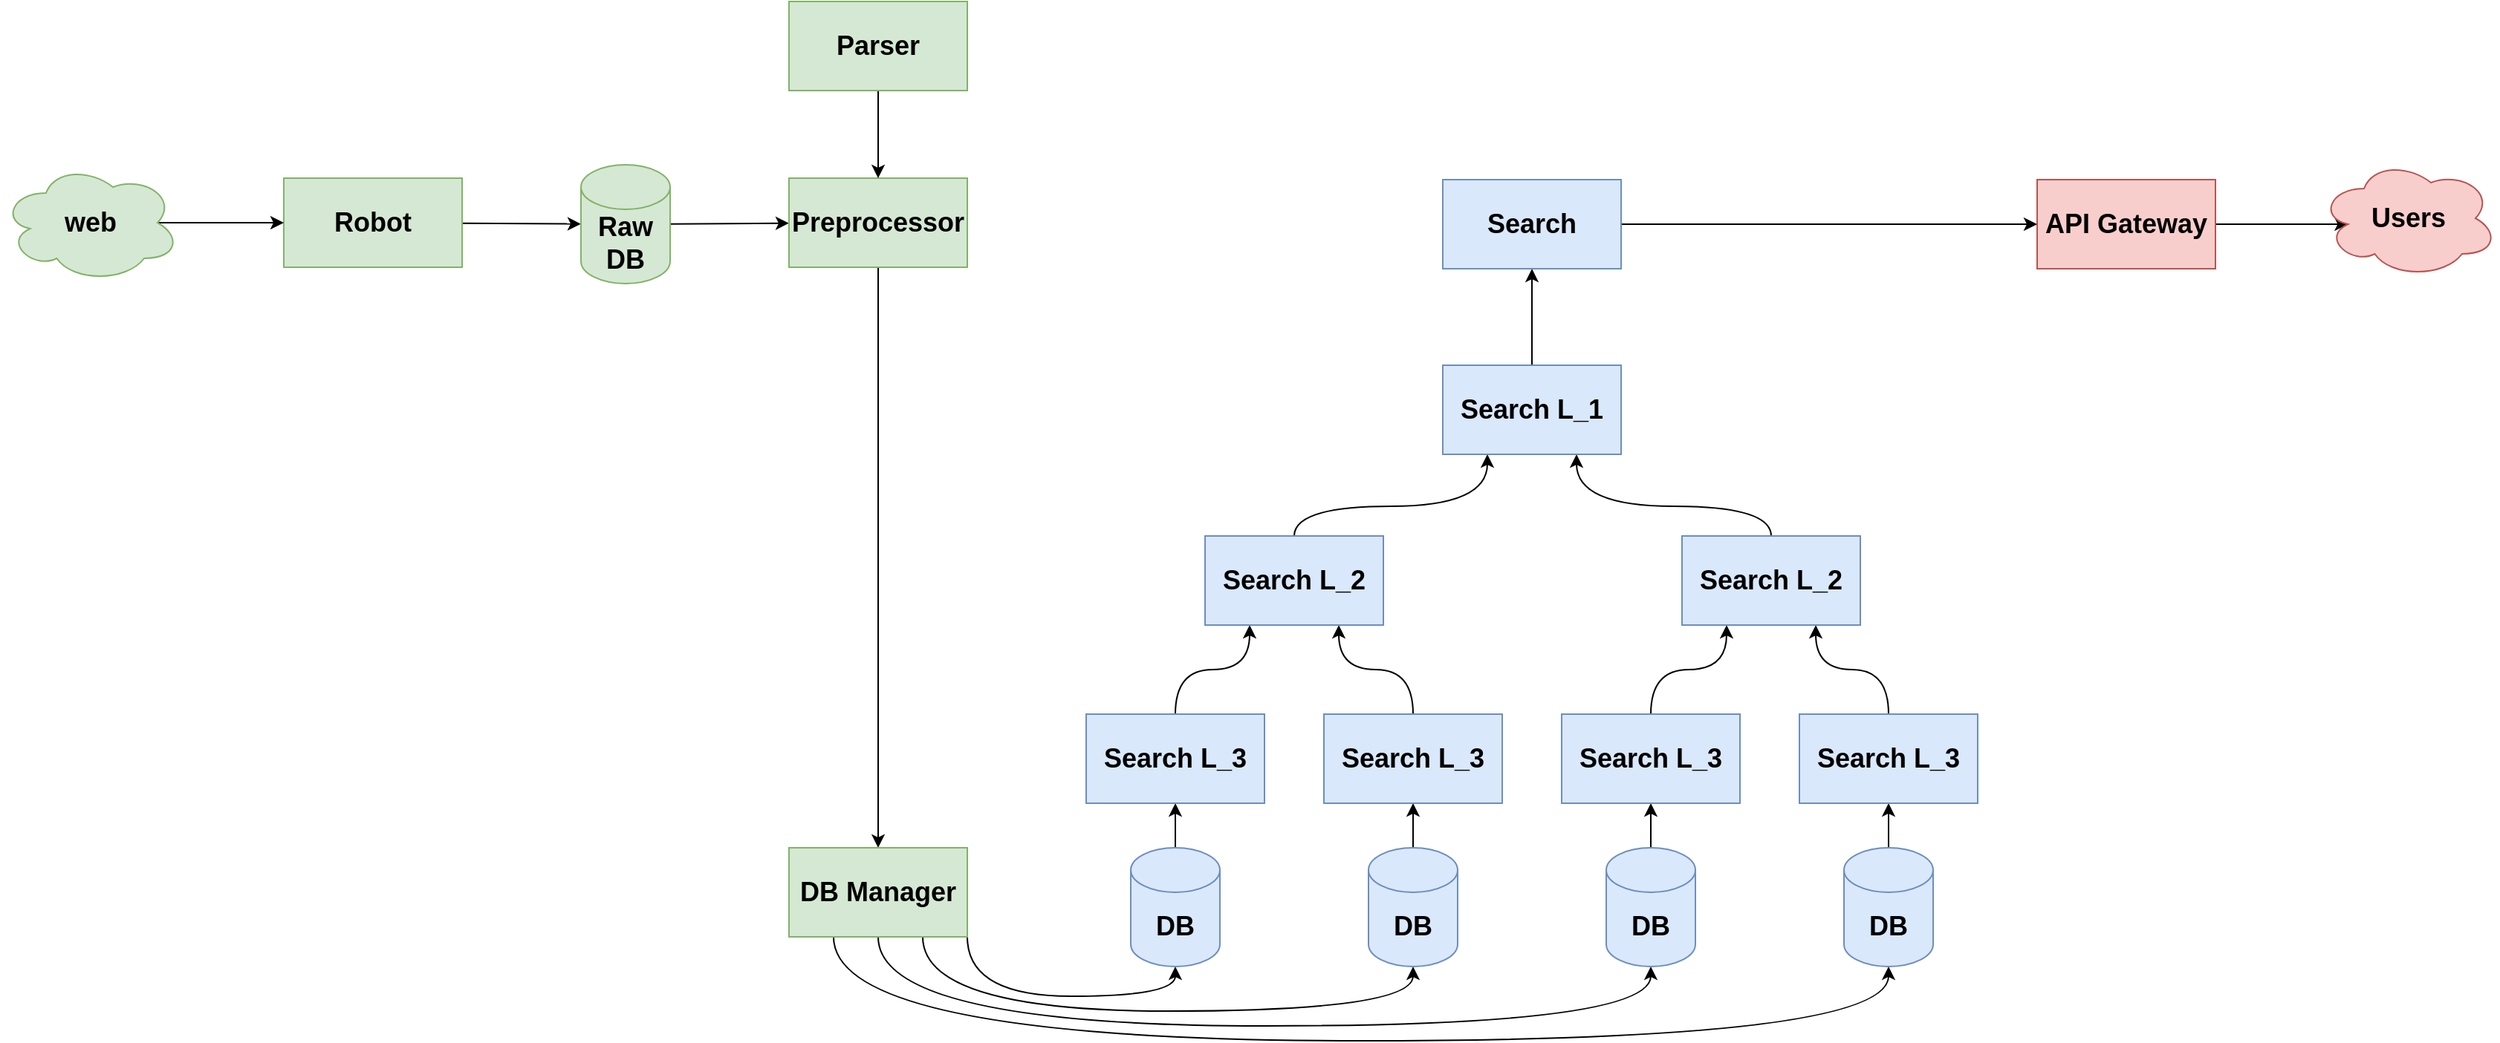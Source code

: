 <mxfile version="15.5.0" type="device"><diagram id="COmcAcZxt01htNnv2JWa" name="Page-1"><mxGraphModel dx="2500" dy="871" grid="1" gridSize="10" guides="1" tooltips="1" connect="1" arrows="1" fold="1" page="1" pageScale="1" pageWidth="827" pageHeight="1169" math="0" shadow="0"><root><mxCell id="0"/><mxCell id="1" parent="0"/><mxCell id="eKTo0GDn_U-kbwcZCAKm-41" value="" style="edgeStyle=none;curved=1;orthogonalLoop=1;jettySize=auto;html=1;" parent="1" source="eKTo0GDn_U-kbwcZCAKm-1" target="eKTo0GDn_U-kbwcZCAKm-2" edge="1"><mxGeometry relative="1" as="geometry"/></mxCell><mxCell id="eKTo0GDn_U-kbwcZCAKm-1" value="&lt;font style=&quot;font-size: 18px&quot;&gt;&lt;b&gt;Robot&lt;/b&gt;&lt;/font&gt;" style="rounded=0;whiteSpace=wrap;html=1;fillColor=#d5e8d4;strokeColor=#82b366;" parent="1" vertex="1"><mxGeometry x="180" y="459" width="120" height="60" as="geometry"/></mxCell><mxCell id="eKTo0GDn_U-kbwcZCAKm-42" value="" style="edgeStyle=none;curved=1;orthogonalLoop=1;jettySize=auto;html=1;" parent="1" source="eKTo0GDn_U-kbwcZCAKm-2" target="eKTo0GDn_U-kbwcZCAKm-4" edge="1"><mxGeometry relative="1" as="geometry"/></mxCell><mxCell id="eKTo0GDn_U-kbwcZCAKm-2" value="&lt;font style=&quot;font-size: 18px&quot;&gt;&lt;b&gt;Raw DB&lt;/b&gt;&lt;/font&gt;" style="shape=cylinder3;whiteSpace=wrap;html=1;boundedLbl=1;backgroundOutline=1;size=15;fillColor=#d5e8d4;strokeColor=#82b366;" parent="1" vertex="1"><mxGeometry x="380" y="450" width="60" height="80" as="geometry"/></mxCell><mxCell id="eKTo0GDn_U-kbwcZCAKm-54" style="edgeStyle=none;curved=1;orthogonalLoop=1;jettySize=auto;html=1;exitX=0.5;exitY=1;exitDx=0;exitDy=0;entryX=0.5;entryY=0;entryDx=0;entryDy=0;" parent="1" source="eKTo0GDn_U-kbwcZCAKm-4" target="eKTo0GDn_U-kbwcZCAKm-6" edge="1"><mxGeometry relative="1" as="geometry"/></mxCell><mxCell id="eKTo0GDn_U-kbwcZCAKm-4" value="&lt;b&gt;&lt;font style=&quot;font-size: 18px&quot;&gt;Preprocessor&lt;/font&gt;&lt;/b&gt;" style="rounded=0;whiteSpace=wrap;html=1;fillColor=#d5e8d4;strokeColor=#82b366;" parent="1" vertex="1"><mxGeometry x="520" y="459" width="120" height="60" as="geometry"/></mxCell><mxCell id="eKTo0GDn_U-kbwcZCAKm-46" style="edgeStyle=none;curved=1;orthogonalLoop=1;jettySize=auto;html=1;exitX=1;exitY=1;exitDx=0;exitDy=0;entryX=0.5;entryY=1;entryDx=0;entryDy=0;entryPerimeter=0;" parent="1" source="eKTo0GDn_U-kbwcZCAKm-6" target="eKTo0GDn_U-kbwcZCAKm-7" edge="1"><mxGeometry relative="1" as="geometry"><Array as="points"><mxPoint x="640" y="1010"/><mxPoint x="780" y="1010"/></Array></mxGeometry></mxCell><mxCell id="eKTo0GDn_U-kbwcZCAKm-47" style="edgeStyle=none;curved=1;orthogonalLoop=1;jettySize=auto;html=1;exitX=0.75;exitY=1;exitDx=0;exitDy=0;entryX=0.5;entryY=1;entryDx=0;entryDy=0;entryPerimeter=0;" parent="1" source="eKTo0GDn_U-kbwcZCAKm-6" target="eKTo0GDn_U-kbwcZCAKm-9" edge="1"><mxGeometry relative="1" as="geometry"><Array as="points"><mxPoint x="610" y="1020"/><mxPoint x="940" y="1020"/></Array></mxGeometry></mxCell><mxCell id="eKTo0GDn_U-kbwcZCAKm-48" style="edgeStyle=none;curved=1;orthogonalLoop=1;jettySize=auto;html=1;exitX=0.5;exitY=1;exitDx=0;exitDy=0;entryX=0.5;entryY=1;entryDx=0;entryDy=0;entryPerimeter=0;" parent="1" source="eKTo0GDn_U-kbwcZCAKm-6" target="eKTo0GDn_U-kbwcZCAKm-11" edge="1"><mxGeometry relative="1" as="geometry"><Array as="points"><mxPoint x="580" y="1030"/><mxPoint x="1100" y="1030"/></Array></mxGeometry></mxCell><mxCell id="eKTo0GDn_U-kbwcZCAKm-49" style="edgeStyle=none;curved=1;orthogonalLoop=1;jettySize=auto;html=1;exitX=0.25;exitY=1;exitDx=0;exitDy=0;entryX=0.5;entryY=1;entryDx=0;entryDy=0;entryPerimeter=0;" parent="1" source="eKTo0GDn_U-kbwcZCAKm-6" target="eKTo0GDn_U-kbwcZCAKm-13" edge="1"><mxGeometry relative="1" as="geometry"><Array as="points"><mxPoint x="550" y="1040"/><mxPoint x="1260" y="1040"/></Array></mxGeometry></mxCell><mxCell id="eKTo0GDn_U-kbwcZCAKm-6" value="&lt;font style=&quot;font-size: 18px&quot;&gt;&lt;b&gt;DB Manager&lt;/b&gt;&lt;/font&gt;" style="rounded=0;whiteSpace=wrap;html=1;fillColor=#d5e8d4;strokeColor=#82b366;" parent="1" vertex="1"><mxGeometry x="520" y="910" width="120" height="60" as="geometry"/></mxCell><mxCell id="eKTo0GDn_U-kbwcZCAKm-29" style="edgeStyle=none;curved=1;orthogonalLoop=1;jettySize=auto;html=1;exitX=0.5;exitY=0;exitDx=0;exitDy=0;exitPerimeter=0;entryX=0.5;entryY=1;entryDx=0;entryDy=0;" parent="1" source="eKTo0GDn_U-kbwcZCAKm-7" target="eKTo0GDn_U-kbwcZCAKm-8" edge="1"><mxGeometry relative="1" as="geometry"/></mxCell><mxCell id="eKTo0GDn_U-kbwcZCAKm-7" value="&lt;font style=&quot;font-size: 18px&quot;&gt;&lt;b&gt;DB&lt;/b&gt;&lt;/font&gt;" style="shape=cylinder3;whiteSpace=wrap;html=1;boundedLbl=1;backgroundOutline=1;size=15;fillColor=#dae8fc;strokeColor=#6c8ebf;" parent="1" vertex="1"><mxGeometry x="750" y="910" width="60" height="80" as="geometry"/></mxCell><mxCell id="eKTo0GDn_U-kbwcZCAKm-37" style="edgeStyle=none;curved=1;orthogonalLoop=1;jettySize=auto;html=1;exitX=0.5;exitY=0;exitDx=0;exitDy=0;entryX=0.25;entryY=1;entryDx=0;entryDy=0;" parent="1" source="eKTo0GDn_U-kbwcZCAKm-8" target="eKTo0GDn_U-kbwcZCAKm-16" edge="1"><mxGeometry relative="1" as="geometry"><Array as="points"><mxPoint x="780" y="790"/><mxPoint x="830" y="790"/></Array></mxGeometry></mxCell><mxCell id="eKTo0GDn_U-kbwcZCAKm-8" value="&lt;font style=&quot;font-size: 18px&quot;&gt;&lt;b&gt;Search L_3&lt;/b&gt;&lt;/font&gt;" style="rounded=0;whiteSpace=wrap;html=1;fillColor=#dae8fc;strokeColor=#6c8ebf;" parent="1" vertex="1"><mxGeometry x="720" y="820" width="120" height="60" as="geometry"/></mxCell><mxCell id="eKTo0GDn_U-kbwcZCAKm-30" style="edgeStyle=none;curved=1;orthogonalLoop=1;jettySize=auto;html=1;exitX=0.5;exitY=0;exitDx=0;exitDy=0;exitPerimeter=0;entryX=0.5;entryY=1;entryDx=0;entryDy=0;" parent="1" source="eKTo0GDn_U-kbwcZCAKm-9" target="eKTo0GDn_U-kbwcZCAKm-10" edge="1"><mxGeometry relative="1" as="geometry"/></mxCell><mxCell id="eKTo0GDn_U-kbwcZCAKm-9" value="&lt;b style=&quot;font-size: 18px&quot;&gt;DB&lt;/b&gt;" style="shape=cylinder3;whiteSpace=wrap;html=1;boundedLbl=1;backgroundOutline=1;size=15;fillColor=#dae8fc;strokeColor=#6c8ebf;" parent="1" vertex="1"><mxGeometry x="910" y="910" width="60" height="80" as="geometry"/></mxCell><mxCell id="eKTo0GDn_U-kbwcZCAKm-36" style="edgeStyle=none;curved=1;orthogonalLoop=1;jettySize=auto;html=1;exitX=0.5;exitY=0;exitDx=0;exitDy=0;entryX=0.75;entryY=1;entryDx=0;entryDy=0;" parent="1" source="eKTo0GDn_U-kbwcZCAKm-10" target="eKTo0GDn_U-kbwcZCAKm-16" edge="1"><mxGeometry relative="1" as="geometry"><Array as="points"><mxPoint x="940" y="790"/><mxPoint x="890" y="790"/></Array></mxGeometry></mxCell><mxCell id="eKTo0GDn_U-kbwcZCAKm-10" value="&lt;b style=&quot;font-size: 18px&quot;&gt;Search L_3&lt;/b&gt;" style="rounded=0;whiteSpace=wrap;html=1;fillColor=#dae8fc;strokeColor=#6c8ebf;" parent="1" vertex="1"><mxGeometry x="880" y="820" width="120" height="60" as="geometry"/></mxCell><mxCell id="eKTo0GDn_U-kbwcZCAKm-31" style="edgeStyle=none;curved=1;orthogonalLoop=1;jettySize=auto;html=1;exitX=0.5;exitY=0;exitDx=0;exitDy=0;exitPerimeter=0;entryX=0.5;entryY=1;entryDx=0;entryDy=0;" parent="1" source="eKTo0GDn_U-kbwcZCAKm-11" target="eKTo0GDn_U-kbwcZCAKm-12" edge="1"><mxGeometry relative="1" as="geometry"/></mxCell><mxCell id="eKTo0GDn_U-kbwcZCAKm-11" value="&lt;b style=&quot;font-size: 18px&quot;&gt;DB&lt;/b&gt;" style="shape=cylinder3;whiteSpace=wrap;html=1;boundedLbl=1;backgroundOutline=1;size=15;fillColor=#dae8fc;strokeColor=#6c8ebf;" parent="1" vertex="1"><mxGeometry x="1070" y="910" width="60" height="80" as="geometry"/></mxCell><mxCell id="eKTo0GDn_U-kbwcZCAKm-33" style="edgeStyle=none;curved=1;orthogonalLoop=1;jettySize=auto;html=1;exitX=0.5;exitY=0;exitDx=0;exitDy=0;entryX=0.25;entryY=1;entryDx=0;entryDy=0;" parent="1" source="eKTo0GDn_U-kbwcZCAKm-12" target="eKTo0GDn_U-kbwcZCAKm-18" edge="1"><mxGeometry relative="1" as="geometry"><Array as="points"><mxPoint x="1100" y="790"/><mxPoint x="1151" y="790"/></Array></mxGeometry></mxCell><mxCell id="eKTo0GDn_U-kbwcZCAKm-12" value="&lt;b style=&quot;font-size: 18px&quot;&gt;Search L_3&lt;/b&gt;" style="rounded=0;whiteSpace=wrap;html=1;fillColor=#dae8fc;strokeColor=#6c8ebf;" parent="1" vertex="1"><mxGeometry x="1040" y="820" width="120" height="60" as="geometry"/></mxCell><mxCell id="eKTo0GDn_U-kbwcZCAKm-32" style="edgeStyle=none;curved=1;orthogonalLoop=1;jettySize=auto;html=1;exitX=0.5;exitY=0;exitDx=0;exitDy=0;exitPerimeter=0;entryX=0.5;entryY=1;entryDx=0;entryDy=0;" parent="1" source="eKTo0GDn_U-kbwcZCAKm-13" target="eKTo0GDn_U-kbwcZCAKm-14" edge="1"><mxGeometry relative="1" as="geometry"/></mxCell><mxCell id="eKTo0GDn_U-kbwcZCAKm-13" value="&lt;b style=&quot;font-size: 18px&quot;&gt;DB&lt;/b&gt;" style="shape=cylinder3;whiteSpace=wrap;html=1;boundedLbl=1;backgroundOutline=1;size=15;fillColor=#dae8fc;strokeColor=#6c8ebf;" parent="1" vertex="1"><mxGeometry x="1230" y="910" width="60" height="80" as="geometry"/></mxCell><mxCell id="eKTo0GDn_U-kbwcZCAKm-34" style="edgeStyle=none;curved=1;orthogonalLoop=1;jettySize=auto;html=1;exitX=0.5;exitY=0;exitDx=0;exitDy=0;entryX=0.75;entryY=1;entryDx=0;entryDy=0;" parent="1" source="eKTo0GDn_U-kbwcZCAKm-14" target="eKTo0GDn_U-kbwcZCAKm-18" edge="1"><mxGeometry relative="1" as="geometry"><Array as="points"><mxPoint x="1260" y="790"/><mxPoint x="1211" y="790"/></Array></mxGeometry></mxCell><mxCell id="eKTo0GDn_U-kbwcZCAKm-14" value="&lt;b style=&quot;font-size: 18px&quot;&gt;Search L_3&lt;/b&gt;" style="rounded=0;whiteSpace=wrap;html=1;fillColor=#dae8fc;strokeColor=#6c8ebf;" parent="1" vertex="1"><mxGeometry x="1200" y="820" width="120" height="60" as="geometry"/></mxCell><mxCell id="eKTo0GDn_U-kbwcZCAKm-38" style="edgeStyle=none;curved=1;orthogonalLoop=1;jettySize=auto;html=1;exitX=0.5;exitY=0;exitDx=0;exitDy=0;entryX=0.25;entryY=1;entryDx=0;entryDy=0;" parent="1" source="eKTo0GDn_U-kbwcZCAKm-16" target="eKTo0GDn_U-kbwcZCAKm-19" edge="1"><mxGeometry relative="1" as="geometry"><Array as="points"><mxPoint x="860" y="680"/><mxPoint x="990" y="680"/></Array></mxGeometry></mxCell><mxCell id="eKTo0GDn_U-kbwcZCAKm-16" value="&lt;b style=&quot;font-size: 18px&quot;&gt;Search L_2&lt;/b&gt;" style="rounded=0;whiteSpace=wrap;html=1;fillColor=#dae8fc;strokeColor=#6c8ebf;" parent="1" vertex="1"><mxGeometry x="800" y="700" width="120" height="60" as="geometry"/></mxCell><mxCell id="eKTo0GDn_U-kbwcZCAKm-39" style="edgeStyle=none;curved=1;orthogonalLoop=1;jettySize=auto;html=1;exitX=0.5;exitY=0;exitDx=0;exitDy=0;entryX=0.75;entryY=1;entryDx=0;entryDy=0;" parent="1" source="eKTo0GDn_U-kbwcZCAKm-18" target="eKTo0GDn_U-kbwcZCAKm-19" edge="1"><mxGeometry relative="1" as="geometry"><Array as="points"><mxPoint x="1181" y="680"/><mxPoint x="1050" y="680"/></Array></mxGeometry></mxCell><mxCell id="eKTo0GDn_U-kbwcZCAKm-18" value="&lt;b style=&quot;font-size: 18px&quot;&gt;Search L_2&lt;/b&gt;" style="rounded=0;whiteSpace=wrap;html=1;fillColor=#dae8fc;strokeColor=#6c8ebf;" parent="1" vertex="1"><mxGeometry x="1121" y="700" width="120" height="60" as="geometry"/></mxCell><mxCell id="eKTo0GDn_U-kbwcZCAKm-52" style="edgeStyle=none;curved=1;orthogonalLoop=1;jettySize=auto;html=1;exitX=0.5;exitY=0;exitDx=0;exitDy=0;entryX=0.5;entryY=1;entryDx=0;entryDy=0;" parent="1" source="eKTo0GDn_U-kbwcZCAKm-19" target="eKTo0GDn_U-kbwcZCAKm-51" edge="1"><mxGeometry relative="1" as="geometry"/></mxCell><mxCell id="eKTo0GDn_U-kbwcZCAKm-19" value="&lt;b style=&quot;font-size: 18px&quot;&gt;Search L_1&lt;/b&gt;" style="rounded=0;whiteSpace=wrap;html=1;fillColor=#dae8fc;strokeColor=#6c8ebf;" parent="1" vertex="1"><mxGeometry x="960" y="585" width="120" height="60" as="geometry"/></mxCell><mxCell id="_x4dewzrSV3e56rVjp3v-5" style="edgeStyle=none;curved=1;orthogonalLoop=1;jettySize=auto;html=1;exitX=1;exitY=0.5;exitDx=0;exitDy=0;entryX=0.16;entryY=0.55;entryDx=0;entryDy=0;entryPerimeter=0;fontSize=18;" edge="1" parent="1" source="eKTo0GDn_U-kbwcZCAKm-40" target="_x4dewzrSV3e56rVjp3v-4"><mxGeometry relative="1" as="geometry"/></mxCell><mxCell id="eKTo0GDn_U-kbwcZCAKm-40" value="&lt;b&gt;&lt;font style=&quot;font-size: 18px&quot;&gt;API Gateway&lt;/font&gt;&lt;/b&gt;" style="rounded=0;whiteSpace=wrap;html=1;fillColor=#f8cecc;strokeColor=#b85450;" parent="1" vertex="1"><mxGeometry x="1360" y="460" width="120" height="60" as="geometry"/></mxCell><mxCell id="eKTo0GDn_U-kbwcZCAKm-53" style="edgeStyle=none;curved=1;orthogonalLoop=1;jettySize=auto;html=1;exitX=1;exitY=0.5;exitDx=0;exitDy=0;entryX=0;entryY=0.5;entryDx=0;entryDy=0;" parent="1" source="eKTo0GDn_U-kbwcZCAKm-51" target="eKTo0GDn_U-kbwcZCAKm-40" edge="1"><mxGeometry relative="1" as="geometry"/></mxCell><mxCell id="eKTo0GDn_U-kbwcZCAKm-51" value="&lt;b style=&quot;font-size: 18px&quot;&gt;Search&lt;/b&gt;" style="rounded=0;whiteSpace=wrap;html=1;fillColor=#dae8fc;strokeColor=#6c8ebf;" parent="1" vertex="1"><mxGeometry x="960" y="460" width="120" height="60" as="geometry"/></mxCell><mxCell id="eKTo0GDn_U-kbwcZCAKm-56" style="edgeStyle=none;curved=1;orthogonalLoop=1;jettySize=auto;html=1;exitX=0.5;exitY=1;exitDx=0;exitDy=0;entryX=0.5;entryY=0;entryDx=0;entryDy=0;" parent="1" source="eKTo0GDn_U-kbwcZCAKm-55" target="eKTo0GDn_U-kbwcZCAKm-4" edge="1"><mxGeometry relative="1" as="geometry"/></mxCell><mxCell id="eKTo0GDn_U-kbwcZCAKm-55" value="&lt;font style=&quot;font-size: 18px&quot;&gt;&lt;b&gt;Parser&lt;/b&gt;&lt;/font&gt;" style="rounded=0;whiteSpace=wrap;html=1;fillColor=#d5e8d4;strokeColor=#82b366;" parent="1" vertex="1"><mxGeometry x="520" y="340" width="120" height="60" as="geometry"/></mxCell><mxCell id="_x4dewzrSV3e56rVjp3v-3" style="edgeStyle=none;curved=1;orthogonalLoop=1;jettySize=auto;html=1;exitX=0.875;exitY=0.5;exitDx=0;exitDy=0;exitPerimeter=0;entryX=0;entryY=0.5;entryDx=0;entryDy=0;" edge="1" parent="1" source="_x4dewzrSV3e56rVjp3v-1" target="eKTo0GDn_U-kbwcZCAKm-1"><mxGeometry relative="1" as="geometry"/></mxCell><mxCell id="_x4dewzrSV3e56rVjp3v-1" value="&lt;b&gt;&lt;font style=&quot;font-size: 18px&quot;&gt;web&lt;/font&gt;&lt;/b&gt;" style="ellipse;shape=cloud;whiteSpace=wrap;html=1;fontSize=18;fillColor=#d5e8d4;strokeColor=#82b366;" vertex="1" parent="1"><mxGeometry x="-10" y="449" width="120" height="80" as="geometry"/></mxCell><mxCell id="_x4dewzrSV3e56rVjp3v-4" value="&lt;b&gt;&lt;font style=&quot;font-size: 18px&quot;&gt;Users&lt;/font&gt;&lt;/b&gt;" style="ellipse;shape=cloud;whiteSpace=wrap;html=1;fontSize=18;fillColor=#f8cecc;strokeColor=#b85450;" vertex="1" parent="1"><mxGeometry x="1550" y="446" width="120" height="80" as="geometry"/></mxCell></root></mxGraphModel></diagram></mxfile>